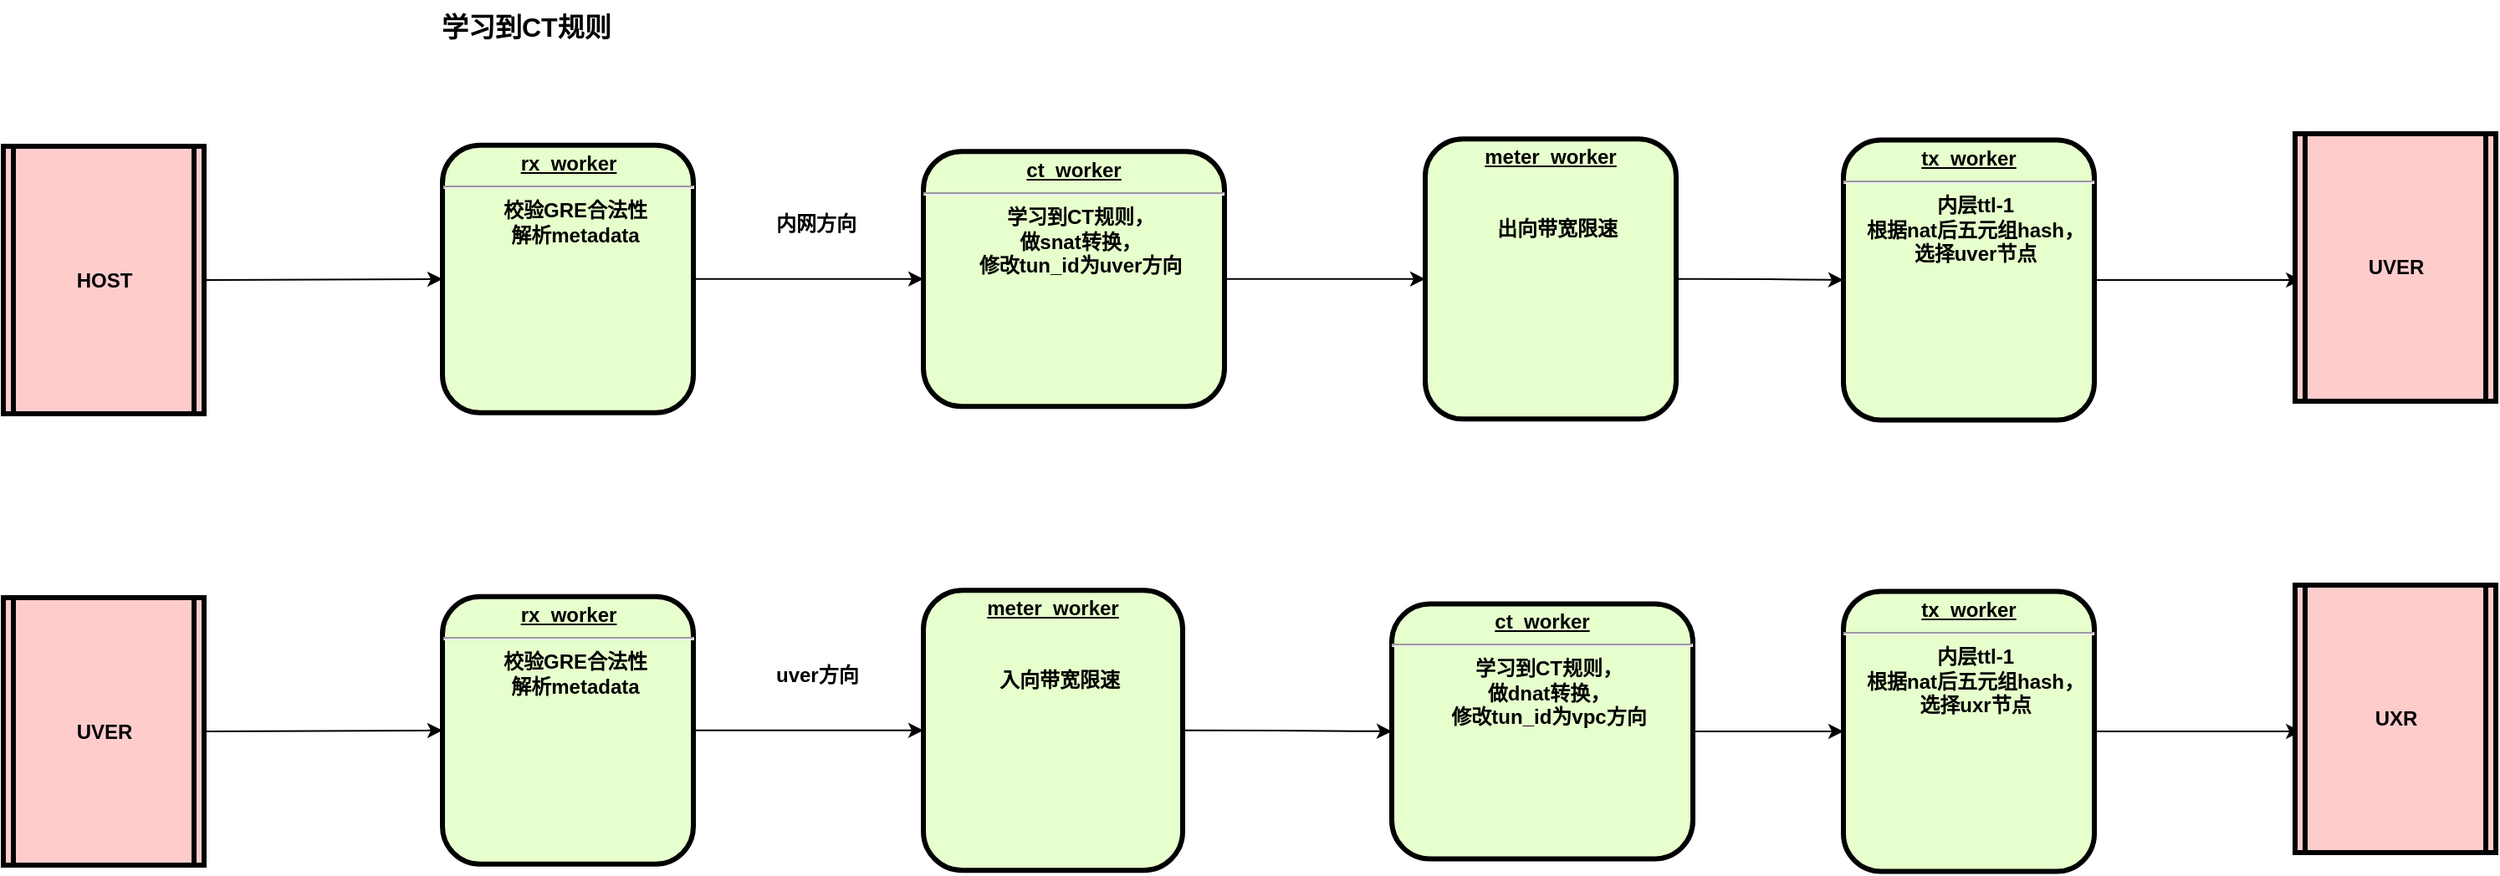 <mxfile version="15.5.9" type="github">
  <diagram id="zNWvcHpOMnkI--hze_Hg" name="第 1 页">
    <mxGraphModel dx="1550" dy="813" grid="1" gridSize="10" guides="1" tooltips="1" connect="1" arrows="1" fold="1" page="1" pageScale="1" pageWidth="3300" pageHeight="4681" math="0" shadow="0">
      <root>
        <mxCell id="0" />
        <mxCell id="1" parent="0" />
        <mxCell id="eSPN3KV_xDkXWc2bbeYU-2" style="edgeStyle=orthogonalEdgeStyle;curved=1;orthogonalLoop=1;jettySize=auto;html=1;exitX=1;exitY=0.5;exitDx=0;exitDy=0;fontFamily=Helvetica;fontSize=16;strokeColor=default;entryX=0;entryY=0.5;entryDx=0;entryDy=0;" parent="1" source="QkFi80AVTbAz3V1Dftku-12" target="QkFi80AVTbAz3V1Dftku-14" edge="1">
          <mxGeometry relative="1" as="geometry">
            <mxPoint x="780" y="327" as="targetPoint" />
          </mxGeometry>
        </mxCell>
        <mxCell id="QkFi80AVTbAz3V1Dftku-12" value="&lt;p style=&quot;margin: 0px ; margin-top: 4px ; text-align: center ; text-decoration: underline&quot;&gt;&lt;strong&gt;rx_worker&lt;/strong&gt;&lt;/p&gt;&lt;hr&gt;&lt;p style=&quot;margin: 0px ; margin-left: 8px&quot;&gt;校验GRE合法性&lt;/p&gt;&lt;p style=&quot;margin: 0px ; margin-left: 8px&quot;&gt;解析metadata&lt;/p&gt;" style="verticalAlign=middle;align=center;overflow=fill;fontSize=12;fontFamily=Helvetica;html=1;rounded=1;fontStyle=1;strokeWidth=3;fillColor=#E6FFCC" parent="1" vertex="1">
          <mxGeometry x="312.5" y="246.88" width="150" height="160" as="geometry" />
        </mxCell>
        <mxCell id="eSPN3KV_xDkXWc2bbeYU-5" style="edgeStyle=orthogonalEdgeStyle;curved=1;orthogonalLoop=1;jettySize=auto;html=1;exitX=1;exitY=0.5;exitDx=0;exitDy=0;entryX=0;entryY=0.5;entryDx=0;entryDy=0;fontFamily=Helvetica;fontSize=16;strokeColor=default;" parent="1" source="QkFi80AVTbAz3V1Dftku-13" target="eSPN3KV_xDkXWc2bbeYU-3" edge="1">
          <mxGeometry relative="1" as="geometry" />
        </mxCell>
        <mxCell id="QkFi80AVTbAz3V1Dftku-13" value="&lt;p style=&quot;margin: 0px ; margin-top: 4px ; text-align: center ; text-decoration: underline&quot;&gt;&lt;strong&gt;meter_worker&lt;/strong&gt;&lt;/p&gt;&lt;p style=&quot;margin: 0px ; margin-left: 8px&quot;&gt;&lt;br&gt;&lt;/p&gt;&lt;p style=&quot;margin: 0px ; margin-left: 8px&quot;&gt;&lt;br&gt;&lt;/p&gt;&lt;p style=&quot;margin: 0px ; margin-left: 8px&quot;&gt;出向带宽限速&lt;/p&gt;&lt;p style=&quot;margin: 0px ; margin-left: 8px&quot;&gt;&lt;br&gt;&lt;/p&gt;" style="verticalAlign=middle;align=center;overflow=fill;fontSize=12;fontFamily=Helvetica;html=1;rounded=1;fontStyle=1;strokeWidth=3;fillColor=#E6FFCC" parent="1" vertex="1">
          <mxGeometry x="900" y="243.13" width="150" height="167.5" as="geometry" />
        </mxCell>
        <mxCell id="QkFi80AVTbAz3V1Dftku-34" style="edgeStyle=orthogonalEdgeStyle;curved=1;rounded=0;orthogonalLoop=1;jettySize=auto;html=1;exitX=1;exitY=0.5;exitDx=0;exitDy=0;entryX=0;entryY=0.5;entryDx=0;entryDy=0;" parent="1" source="QkFi80AVTbAz3V1Dftku-14" target="QkFi80AVTbAz3V1Dftku-13" edge="1">
          <mxGeometry relative="1" as="geometry" />
        </mxCell>
        <mxCell id="QkFi80AVTbAz3V1Dftku-14" value="&lt;p style=&quot;margin: 0px ; margin-top: 4px ; text-align: center ; text-decoration: underline&quot;&gt;&lt;strong&gt;ct_worker&lt;/strong&gt;&lt;/p&gt;&lt;hr&gt;&lt;p style=&quot;margin: 0px ; margin-left: 8px&quot;&gt;学习到CT规则，&lt;/p&gt;&lt;p style=&quot;margin: 0px ; margin-left: 8px&quot;&gt;做snat转换，&lt;/p&gt;&lt;p style=&quot;margin: 0px ; margin-left: 8px&quot;&gt;修改tun_id为uver方向&lt;/p&gt;" style="verticalAlign=middle;align=center;overflow=fill;fontSize=12;fontFamily=Helvetica;html=1;rounded=1;fontStyle=1;strokeWidth=3;fillColor=#E6FFCC" parent="1" vertex="1">
          <mxGeometry x="600" y="250.63" width="180" height="152.5" as="geometry" />
        </mxCell>
        <mxCell id="QkFi80AVTbAz3V1Dftku-32" value="&lt;div style=&quot;text-align: center&quot;&gt;&lt;b&gt;学习到CT规则&lt;/b&gt;&lt;/div&gt;" style="text;whiteSpace=wrap;html=1;strokeWidth=0;fontSize=16;" parent="1" vertex="1">
          <mxGeometry x="310" y="160" width="155" height="40" as="geometry" />
        </mxCell>
        <mxCell id="QkFi80AVTbAz3V1Dftku-33" value="&lt;div style=&quot;text-align: center&quot;&gt;&lt;span&gt;&lt;font face=&quot;helvetica&quot;&gt;&lt;b&gt;内网方向&lt;/b&gt;&lt;/font&gt;&lt;/span&gt;&lt;/div&gt;" style="text;whiteSpace=wrap;html=1;" parent="1" vertex="1">
          <mxGeometry x="510" y="280" width="90" height="40" as="geometry" />
        </mxCell>
        <mxCell id="QkFi80AVTbAz3V1Dftku-39" style="edgeStyle=orthogonalEdgeStyle;curved=1;rounded=0;orthogonalLoop=1;jettySize=auto;html=1;entryX=0;entryY=0.5;entryDx=0;entryDy=0;" parent="1" source="QkFi80AVTbAz3V1Dftku-38" target="QkFi80AVTbAz3V1Dftku-12" edge="1">
          <mxGeometry relative="1" as="geometry" />
        </mxCell>
        <mxCell id="QkFi80AVTbAz3V1Dftku-38" value="HOST" style="shape=process;whiteSpace=wrap;align=center;verticalAlign=middle;size=0.048;fontStyle=1;strokeWidth=3;fillColor=#FFCCCC" parent="1" vertex="1">
          <mxGeometry x="50" y="247.5" width="120" height="160" as="geometry" />
        </mxCell>
        <mxCell id="eSPN3KV_xDkXWc2bbeYU-6" style="edgeStyle=orthogonalEdgeStyle;curved=1;orthogonalLoop=1;jettySize=auto;html=1;entryX=0.03;entryY=0.547;entryDx=0;entryDy=0;entryPerimeter=0;fontFamily=Helvetica;fontSize=16;strokeColor=default;" parent="1" source="eSPN3KV_xDkXWc2bbeYU-3" target="eSPN3KV_xDkXWc2bbeYU-4" edge="1">
          <mxGeometry relative="1" as="geometry" />
        </mxCell>
        <mxCell id="eSPN3KV_xDkXWc2bbeYU-3" value="&lt;p style=&quot;margin: 0px ; margin-top: 4px ; text-align: center ; text-decoration: underline&quot;&gt;&lt;strong&gt;tx_worker&lt;/strong&gt;&lt;/p&gt;&lt;hr&gt;&lt;p style=&quot;margin: 0px ; margin-left: 8px&quot;&gt;内层ttl-1&lt;/p&gt;&lt;p style=&quot;margin: 0px ; margin-left: 8px&quot;&gt;根据nat后五元组hash，&lt;/p&gt;&lt;p style=&quot;margin: 0px ; margin-left: 8px&quot;&gt;选择uver节点&lt;/p&gt;" style="verticalAlign=middle;align=center;overflow=fill;fontSize=12;fontFamily=Helvetica;html=1;rounded=1;fontStyle=1;strokeWidth=3;fillColor=#E6FFCC" parent="1" vertex="1">
          <mxGeometry x="1150" y="243.75" width="150" height="167.5" as="geometry" />
        </mxCell>
        <mxCell id="eSPN3KV_xDkXWc2bbeYU-4" value="UVER" style="shape=process;whiteSpace=wrap;align=center;verticalAlign=middle;size=0.048;fontStyle=1;strokeWidth=3;fillColor=#FFCCCC" parent="1" vertex="1">
          <mxGeometry x="1420" y="240" width="120" height="160" as="geometry" />
        </mxCell>
        <mxCell id="kgJ9XM-506nxf-hkTSdv-32" style="edgeStyle=orthogonalEdgeStyle;curved=1;orthogonalLoop=1;jettySize=auto;html=1;exitX=1;exitY=0.5;exitDx=0;exitDy=0;entryX=0;entryY=0.5;entryDx=0;entryDy=0;fontFamily=Helvetica;fontSize=16;strokeColor=default;" edge="1" parent="1" source="kgJ9XM-506nxf-hkTSdv-21" target="kgJ9XM-506nxf-hkTSdv-23">
          <mxGeometry relative="1" as="geometry" />
        </mxCell>
        <mxCell id="kgJ9XM-506nxf-hkTSdv-21" value="&lt;p style=&quot;margin: 0px ; margin-top: 4px ; text-align: center ; text-decoration: underline&quot;&gt;&lt;strong&gt;rx_worker&lt;/strong&gt;&lt;/p&gt;&lt;hr&gt;&lt;p style=&quot;margin: 0px ; margin-left: 8px&quot;&gt;校验GRE合法性&lt;/p&gt;&lt;p style=&quot;margin: 0px ; margin-left: 8px&quot;&gt;解析metadata&lt;/p&gt;" style="verticalAlign=middle;align=center;overflow=fill;fontSize=12;fontFamily=Helvetica;html=1;rounded=1;fontStyle=1;strokeWidth=3;fillColor=#E6FFCC" vertex="1" parent="1">
          <mxGeometry x="312.5" y="516.88" width="150" height="160" as="geometry" />
        </mxCell>
        <mxCell id="kgJ9XM-506nxf-hkTSdv-33" style="edgeStyle=orthogonalEdgeStyle;curved=1;orthogonalLoop=1;jettySize=auto;html=1;entryX=0;entryY=0.5;entryDx=0;entryDy=0;fontFamily=Helvetica;fontSize=16;strokeColor=default;" edge="1" parent="1" source="kgJ9XM-506nxf-hkTSdv-23" target="kgJ9XM-506nxf-hkTSdv-25">
          <mxGeometry relative="1" as="geometry" />
        </mxCell>
        <mxCell id="kgJ9XM-506nxf-hkTSdv-23" value="&lt;p style=&quot;margin: 0px ; margin-top: 4px ; text-align: center ; text-decoration: underline&quot;&gt;&lt;strong&gt;meter_worker&lt;/strong&gt;&lt;/p&gt;&lt;p style=&quot;margin: 0px ; margin-left: 8px&quot;&gt;&lt;br&gt;&lt;/p&gt;&lt;p style=&quot;margin: 0px ; margin-left: 8px&quot;&gt;&lt;br&gt;&lt;/p&gt;&lt;p style=&quot;margin: 0px ; margin-left: 8px&quot;&gt;入向带宽限速&lt;/p&gt;&lt;p style=&quot;margin: 0px ; margin-left: 8px&quot;&gt;&lt;br&gt;&lt;/p&gt;" style="verticalAlign=middle;align=center;overflow=fill;fontSize=12;fontFamily=Helvetica;html=1;rounded=1;fontStyle=1;strokeWidth=3;fillColor=#E6FFCC" vertex="1" parent="1">
          <mxGeometry x="600" y="513.13" width="155" height="167.5" as="geometry" />
        </mxCell>
        <mxCell id="kgJ9XM-506nxf-hkTSdv-34" style="edgeStyle=orthogonalEdgeStyle;curved=1;orthogonalLoop=1;jettySize=auto;html=1;exitX=1;exitY=0.5;exitDx=0;exitDy=0;fontFamily=Helvetica;fontSize=16;strokeColor=default;" edge="1" parent="1" source="kgJ9XM-506nxf-hkTSdv-25" target="kgJ9XM-506nxf-hkTSdv-30">
          <mxGeometry relative="1" as="geometry" />
        </mxCell>
        <mxCell id="kgJ9XM-506nxf-hkTSdv-25" value="&lt;p style=&quot;margin: 0px ; margin-top: 4px ; text-align: center ; text-decoration: underline&quot;&gt;&lt;strong&gt;ct_worker&lt;/strong&gt;&lt;/p&gt;&lt;hr&gt;&lt;p style=&quot;margin: 0px ; margin-left: 8px&quot;&gt;学习到CT规则，&lt;/p&gt;&lt;p style=&quot;margin: 0px ; margin-left: 8px&quot;&gt;做dnat转换，&lt;/p&gt;&lt;p style=&quot;margin: 0px ; margin-left: 8px&quot;&gt;修改tun_id为vpc方向&lt;/p&gt;" style="verticalAlign=middle;align=center;overflow=fill;fontSize=12;fontFamily=Helvetica;html=1;rounded=1;fontStyle=1;strokeWidth=3;fillColor=#E6FFCC" vertex="1" parent="1">
          <mxGeometry x="880" y="521.25" width="180" height="152.5" as="geometry" />
        </mxCell>
        <mxCell id="kgJ9XM-506nxf-hkTSdv-26" value="&lt;div style=&quot;text-align: center&quot;&gt;&lt;span&gt;&lt;font face=&quot;helvetica&quot;&gt;&lt;b&gt;uver方向&lt;/b&gt;&lt;/font&gt;&lt;/span&gt;&lt;/div&gt;" style="text;whiteSpace=wrap;html=1;" vertex="1" parent="1">
          <mxGeometry x="510" y="550" width="90" height="40" as="geometry" />
        </mxCell>
        <mxCell id="kgJ9XM-506nxf-hkTSdv-27" style="edgeStyle=orthogonalEdgeStyle;curved=1;rounded=0;orthogonalLoop=1;jettySize=auto;html=1;entryX=0;entryY=0.5;entryDx=0;entryDy=0;" edge="1" parent="1" source="kgJ9XM-506nxf-hkTSdv-28" target="kgJ9XM-506nxf-hkTSdv-21">
          <mxGeometry relative="1" as="geometry" />
        </mxCell>
        <mxCell id="kgJ9XM-506nxf-hkTSdv-28" value="UVER" style="shape=process;whiteSpace=wrap;align=center;verticalAlign=middle;size=0.048;fontStyle=1;strokeWidth=3;fillColor=#FFCCCC" vertex="1" parent="1">
          <mxGeometry x="50" y="517.5" width="120" height="160" as="geometry" />
        </mxCell>
        <mxCell id="kgJ9XM-506nxf-hkTSdv-29" style="edgeStyle=orthogonalEdgeStyle;curved=1;orthogonalLoop=1;jettySize=auto;html=1;entryX=0.03;entryY=0.547;entryDx=0;entryDy=0;entryPerimeter=0;fontFamily=Helvetica;fontSize=16;strokeColor=default;" edge="1" parent="1" source="kgJ9XM-506nxf-hkTSdv-30" target="kgJ9XM-506nxf-hkTSdv-31">
          <mxGeometry relative="1" as="geometry" />
        </mxCell>
        <mxCell id="kgJ9XM-506nxf-hkTSdv-30" value="&lt;p style=&quot;margin: 0px ; margin-top: 4px ; text-align: center ; text-decoration: underline&quot;&gt;&lt;strong&gt;tx_worker&lt;/strong&gt;&lt;/p&gt;&lt;hr&gt;&lt;p style=&quot;margin: 0px ; margin-left: 8px&quot;&gt;内层ttl-1&lt;/p&gt;&lt;p style=&quot;margin: 0px ; margin-left: 8px&quot;&gt;根据nat后五元组hash，&lt;/p&gt;&lt;p style=&quot;margin: 0px ; margin-left: 8px&quot;&gt;选择uxr节点&lt;/p&gt;" style="verticalAlign=middle;align=center;overflow=fill;fontSize=12;fontFamily=Helvetica;html=1;rounded=1;fontStyle=1;strokeWidth=3;fillColor=#E6FFCC" vertex="1" parent="1">
          <mxGeometry x="1150" y="513.75" width="150" height="167.5" as="geometry" />
        </mxCell>
        <mxCell id="kgJ9XM-506nxf-hkTSdv-31" value="UXR" style="shape=process;whiteSpace=wrap;align=center;verticalAlign=middle;size=0.048;fontStyle=1;strokeWidth=3;fillColor=#FFCCCC" vertex="1" parent="1">
          <mxGeometry x="1420" y="510" width="120" height="160" as="geometry" />
        </mxCell>
      </root>
    </mxGraphModel>
  </diagram>
</mxfile>
